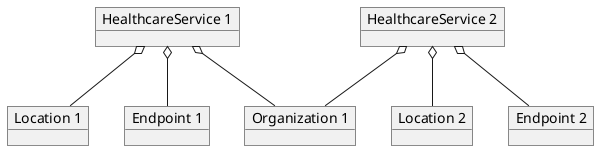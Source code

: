 @startuml od_FHIR_HealthcareService
skinparam monochrome true
object "HealthcareService 1" as hs1
object "HealthcareService 2" as hs2
object "Organization 1" as o1
object "Location 1" as l1
object "Location 2" as l2
object "Endpoint 1" as e1
object "Endpoint 2" as e2

hs1 o-- o1
hs1 o-- l1
hs1 o-- e1
hs2 o-- o1
hs2 o-- l2
hs2 o-- e2

@enduml